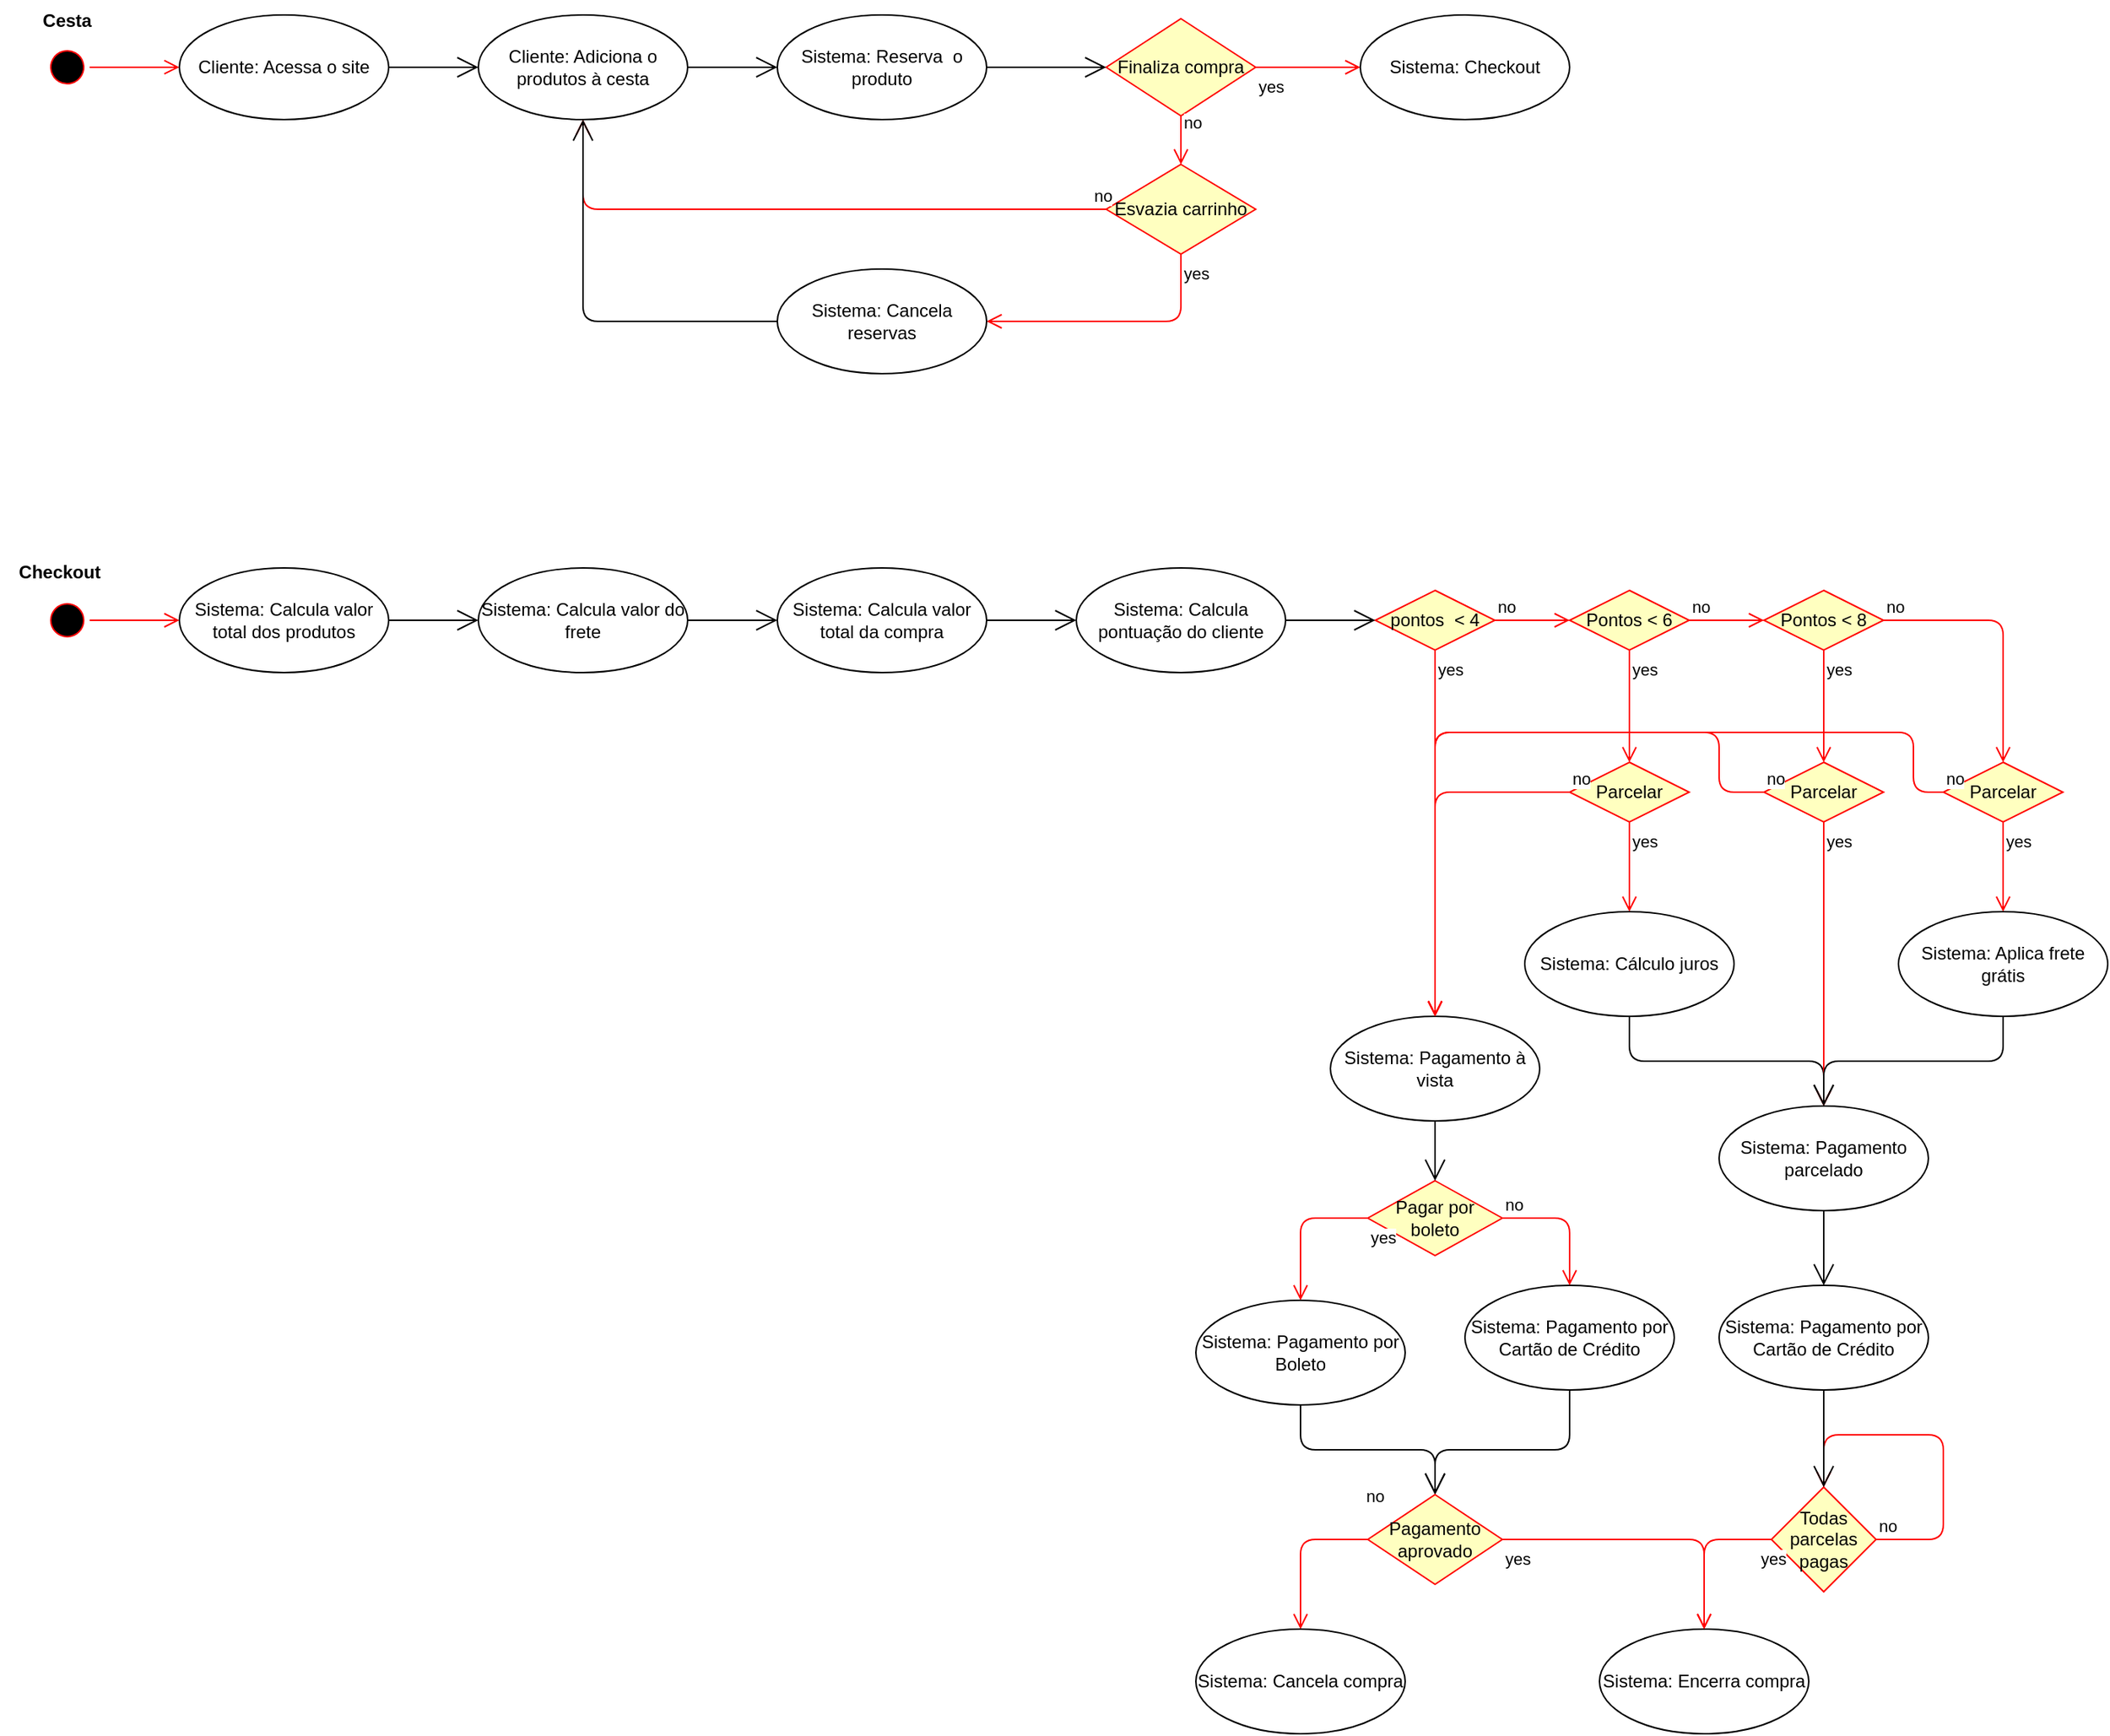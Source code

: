 <mxfile version="13.1.3" type="github">
  <diagram id="bytL-50JYZleRblkF3rl" name="Page-1">
    <mxGraphModel dx="1892" dy="1374" grid="1" gridSize="10" guides="1" tooltips="1" connect="1" arrows="1" fold="1" page="1" pageScale="1" pageWidth="827" pageHeight="1169" math="0" shadow="0">
      <root>
        <mxCell id="0" />
        <mxCell id="1" parent="0" />
        <mxCell id="fqkhyDeOCtVKj5hcCvdQ-1" value="" style="ellipse;html=1;shape=startState;fillColor=#000000;strokeColor=#ff0000;direction=south;rotation=75;" parent="1" vertex="1">
          <mxGeometry x="70" y="300" width="30" height="30" as="geometry" />
        </mxCell>
        <mxCell id="fqkhyDeOCtVKj5hcCvdQ-2" value="" style="edgeStyle=orthogonalEdgeStyle;html=1;verticalAlign=bottom;endArrow=open;endSize=8;strokeColor=#ff0000;entryX=0;entryY=0.5;entryDx=0;entryDy=0;" parent="1" source="fqkhyDeOCtVKj5hcCvdQ-1" target="fqkhyDeOCtVKj5hcCvdQ-4" edge="1">
          <mxGeometry relative="1" as="geometry">
            <mxPoint x="90" y="120" as="targetPoint" />
          </mxGeometry>
        </mxCell>
        <mxCell id="fqkhyDeOCtVKj5hcCvdQ-4" value="Cliente: Acessa o site" style="ellipse;whiteSpace=wrap;html=1;" parent="1" vertex="1">
          <mxGeometry x="160" y="280" width="140" height="70" as="geometry" />
        </mxCell>
        <mxCell id="fqkhyDeOCtVKj5hcCvdQ-5" value="Cliente: Adiciona o produtos à cesta" style="ellipse;whiteSpace=wrap;html=1;" parent="1" vertex="1">
          <mxGeometry x="360" y="280" width="140" height="70" as="geometry" />
        </mxCell>
        <mxCell id="fqkhyDeOCtVKj5hcCvdQ-6" value="Sistema: Checkout" style="ellipse;whiteSpace=wrap;html=1;" parent="1" vertex="1">
          <mxGeometry x="950" y="280" width="140" height="70" as="geometry" />
        </mxCell>
        <mxCell id="fqkhyDeOCtVKj5hcCvdQ-7" value="Sistema: Calcula valor total dos produtos" style="ellipse;whiteSpace=wrap;html=1;" parent="1" vertex="1">
          <mxGeometry x="160" y="650" width="140" height="70" as="geometry" />
        </mxCell>
        <mxCell id="fqkhyDeOCtVKj5hcCvdQ-8" value="Sistema: Calcula valor do frete" style="ellipse;whiteSpace=wrap;html=1;" parent="1" vertex="1">
          <mxGeometry x="360" y="650" width="140" height="70" as="geometry" />
        </mxCell>
        <mxCell id="fqkhyDeOCtVKj5hcCvdQ-9" value="Sistema: Calcula valor total da compra" style="ellipse;whiteSpace=wrap;html=1;" parent="1" vertex="1">
          <mxGeometry x="560" y="650" width="140" height="70" as="geometry" />
        </mxCell>
        <mxCell id="fqkhyDeOCtVKj5hcCvdQ-10" value="Sistema: Calcula pontuação do cliente" style="ellipse;whiteSpace=wrap;html=1;" parent="1" vertex="1">
          <mxGeometry x="760" y="650" width="140" height="70" as="geometry" />
        </mxCell>
        <mxCell id="fqkhyDeOCtVKj5hcCvdQ-17" value="pontos &amp;nbsp;&amp;lt; 4" style="rhombus;whiteSpace=wrap;html=1;fillColor=#ffffc0;strokeColor=#ff0000;" parent="1" vertex="1">
          <mxGeometry x="960" y="665" width="80" height="40" as="geometry" />
        </mxCell>
        <mxCell id="fqkhyDeOCtVKj5hcCvdQ-18" value="no" style="edgeStyle=orthogonalEdgeStyle;html=1;align=left;verticalAlign=bottom;endArrow=open;endSize=8;strokeColor=#ff0000;" parent="1" source="fqkhyDeOCtVKj5hcCvdQ-17" edge="1">
          <mxGeometry x="-1" relative="1" as="geometry">
            <mxPoint x="1090" y="685" as="targetPoint" />
          </mxGeometry>
        </mxCell>
        <mxCell id="fqkhyDeOCtVKj5hcCvdQ-19" value="yes" style="edgeStyle=orthogonalEdgeStyle;html=1;align=left;verticalAlign=top;endArrow=open;endSize=8;strokeColor=#ff0000;entryX=0.5;entryY=0;entryDx=0;entryDy=0;" parent="1" source="fqkhyDeOCtVKj5hcCvdQ-17" target="fqkhyDeOCtVKj5hcCvdQ-31" edge="1">
          <mxGeometry x="-1" relative="1" as="geometry">
            <mxPoint x="1000" y="1030" as="targetPoint" />
            <Array as="points" />
          </mxGeometry>
        </mxCell>
        <mxCell id="fqkhyDeOCtVKj5hcCvdQ-20" value="Pontos &amp;lt; 6" style="rhombus;whiteSpace=wrap;html=1;fillColor=#ffffc0;strokeColor=#ff0000;" parent="1" vertex="1">
          <mxGeometry x="1090" y="665" width="80" height="40" as="geometry" />
        </mxCell>
        <mxCell id="fqkhyDeOCtVKj5hcCvdQ-21" value="no" style="edgeStyle=orthogonalEdgeStyle;html=1;align=left;verticalAlign=bottom;endArrow=open;endSize=8;strokeColor=#ff0000;" parent="1" source="fqkhyDeOCtVKj5hcCvdQ-20" edge="1">
          <mxGeometry x="-1" relative="1" as="geometry">
            <mxPoint x="1220.0" y="685" as="targetPoint" />
          </mxGeometry>
        </mxCell>
        <mxCell id="fqkhyDeOCtVKj5hcCvdQ-22" value="yes" style="edgeStyle=orthogonalEdgeStyle;html=1;align=left;verticalAlign=top;endArrow=open;endSize=8;strokeColor=#ff0000;" parent="1" source="fqkhyDeOCtVKj5hcCvdQ-20" edge="1">
          <mxGeometry x="-1" relative="1" as="geometry">
            <mxPoint x="1130.0" y="780" as="targetPoint" />
            <Array as="points">
              <mxPoint x="1130" y="735" />
            </Array>
          </mxGeometry>
        </mxCell>
        <mxCell id="fqkhyDeOCtVKj5hcCvdQ-23" value="Pontos &amp;lt; 8" style="rhombus;whiteSpace=wrap;html=1;fillColor=#ffffc0;strokeColor=#ff0000;" parent="1" vertex="1">
          <mxGeometry x="1220" y="665" width="80" height="40" as="geometry" />
        </mxCell>
        <mxCell id="fqkhyDeOCtVKj5hcCvdQ-24" value="no" style="edgeStyle=orthogonalEdgeStyle;html=1;align=left;verticalAlign=bottom;endArrow=open;endSize=8;strokeColor=#ff0000;entryX=0.5;entryY=0;entryDx=0;entryDy=0;" parent="1" source="fqkhyDeOCtVKj5hcCvdQ-23" target="fqkhyDeOCtVKj5hcCvdQ-45" edge="1">
          <mxGeometry x="-1" relative="1" as="geometry">
            <mxPoint x="1350.0" y="685" as="targetPoint" />
          </mxGeometry>
        </mxCell>
        <mxCell id="fqkhyDeOCtVKj5hcCvdQ-25" value="yes" style="edgeStyle=orthogonalEdgeStyle;html=1;align=left;verticalAlign=top;endArrow=open;endSize=8;strokeColor=#ff0000;" parent="1" source="fqkhyDeOCtVKj5hcCvdQ-23" edge="1">
          <mxGeometry x="-1" relative="1" as="geometry">
            <mxPoint x="1260.0" y="780" as="targetPoint" />
            <Array as="points">
              <mxPoint x="1260" y="735" />
            </Array>
          </mxGeometry>
        </mxCell>
        <mxCell id="fqkhyDeOCtVKj5hcCvdQ-29" value="Sistema: Pagamento por Boleto" style="ellipse;whiteSpace=wrap;html=1;" parent="1" vertex="1">
          <mxGeometry x="840" y="1140" width="140" height="70" as="geometry" />
        </mxCell>
        <mxCell id="fqkhyDeOCtVKj5hcCvdQ-30" value="Sistema: Pagamento por Cartão de Crédito" style="ellipse;whiteSpace=wrap;html=1;" parent="1" vertex="1">
          <mxGeometry x="1020" y="1130" width="140" height="70" as="geometry" />
        </mxCell>
        <mxCell id="fqkhyDeOCtVKj5hcCvdQ-31" value="Sistema: Pagamento à vista" style="ellipse;whiteSpace=wrap;html=1;" parent="1" vertex="1">
          <mxGeometry x="930" y="950" width="140" height="70" as="geometry" />
        </mxCell>
        <mxCell id="fqkhyDeOCtVKj5hcCvdQ-32" value="Sistema: Pagamento parcelado" style="ellipse;whiteSpace=wrap;html=1;" parent="1" vertex="1">
          <mxGeometry x="1190" y="1010" width="140" height="70" as="geometry" />
        </mxCell>
        <mxCell id="fqkhyDeOCtVKj5hcCvdQ-35" value="Parcelar" style="rhombus;whiteSpace=wrap;html=1;fillColor=#ffffc0;strokeColor=#ff0000;" parent="1" vertex="1">
          <mxGeometry x="1090" y="780" width="80" height="40" as="geometry" />
        </mxCell>
        <mxCell id="fqkhyDeOCtVKj5hcCvdQ-36" value="no" style="edgeStyle=orthogonalEdgeStyle;html=1;align=left;verticalAlign=bottom;endArrow=open;endSize=8;strokeColor=#ff0000;exitX=0;exitY=0.5;exitDx=0;exitDy=0;entryX=0.5;entryY=0;entryDx=0;entryDy=0;" parent="1" source="fqkhyDeOCtVKj5hcCvdQ-35" target="fqkhyDeOCtVKj5hcCvdQ-31" edge="1">
          <mxGeometry x="-1" relative="1" as="geometry">
            <mxPoint x="1270" y="800" as="targetPoint" />
            <Array as="points">
              <mxPoint x="1000" y="800" />
            </Array>
          </mxGeometry>
        </mxCell>
        <mxCell id="fqkhyDeOCtVKj5hcCvdQ-37" value="yes" style="edgeStyle=orthogonalEdgeStyle;html=1;align=left;verticalAlign=top;endArrow=open;endSize=8;strokeColor=#ff0000;" parent="1" source="fqkhyDeOCtVKj5hcCvdQ-35" edge="1">
          <mxGeometry x="-1" relative="1" as="geometry">
            <mxPoint x="1130" y="880" as="targetPoint" />
          </mxGeometry>
        </mxCell>
        <mxCell id="fqkhyDeOCtVKj5hcCvdQ-38" value="Sistema: Cálculo juros" style="ellipse;whiteSpace=wrap;html=1;" parent="1" vertex="1">
          <mxGeometry x="1060" y="880" width="140" height="70" as="geometry" />
        </mxCell>
        <mxCell id="fqkhyDeOCtVKj5hcCvdQ-40" value="" style="endArrow=open;endFill=1;endSize=12;html=1;exitX=0.5;exitY=1;exitDx=0;exitDy=0;entryX=0.5;entryY=0;entryDx=0;entryDy=0;" parent="1" source="fqkhyDeOCtVKj5hcCvdQ-38" target="fqkhyDeOCtVKj5hcCvdQ-32" edge="1">
          <mxGeometry width="160" relative="1" as="geometry">
            <mxPoint x="1110" y="1070" as="sourcePoint" />
            <mxPoint x="1270" y="1070" as="targetPoint" />
            <Array as="points">
              <mxPoint x="1130" y="980" />
              <mxPoint x="1260" y="980" />
            </Array>
          </mxGeometry>
        </mxCell>
        <mxCell id="fqkhyDeOCtVKj5hcCvdQ-41" value="" style="endArrow=open;endFill=1;endSize=12;html=1;exitX=0.5;exitY=1;exitDx=0;exitDy=0;entryX=0.5;entryY=0;entryDx=0;entryDy=0;" parent="1" source="fqkhyDeOCtVKj5hcCvdQ-32" target="idK-xFzwnkc_owJyiU3z-16" edge="1">
          <mxGeometry width="160" relative="1" as="geometry">
            <mxPoint x="1150.0" y="850" as="sourcePoint" />
            <mxPoint x="1200" y="1110" as="targetPoint" />
          </mxGeometry>
        </mxCell>
        <mxCell id="fqkhyDeOCtVKj5hcCvdQ-42" value="Parcelar" style="rhombus;whiteSpace=wrap;html=1;fillColor=#ffffc0;strokeColor=#ff0000;" parent="1" vertex="1">
          <mxGeometry x="1220" y="780" width="80" height="40" as="geometry" />
        </mxCell>
        <mxCell id="fqkhyDeOCtVKj5hcCvdQ-43" value="yes" style="edgeStyle=orthogonalEdgeStyle;html=1;align=left;verticalAlign=top;endArrow=open;endSize=8;strokeColor=#ff0000;entryX=0.5;entryY=0;entryDx=0;entryDy=0;" parent="1" source="fqkhyDeOCtVKj5hcCvdQ-42" target="fqkhyDeOCtVKj5hcCvdQ-32" edge="1">
          <mxGeometry x="-1" relative="1" as="geometry">
            <mxPoint x="1260.0" y="880" as="targetPoint" />
          </mxGeometry>
        </mxCell>
        <mxCell id="fqkhyDeOCtVKj5hcCvdQ-44" value="no" style="edgeStyle=orthogonalEdgeStyle;html=1;align=left;verticalAlign=bottom;endArrow=open;endSize=8;strokeColor=#ff0000;exitX=0;exitY=0.5;exitDx=0;exitDy=0;entryX=0.5;entryY=0;entryDx=0;entryDy=0;" parent="1" target="fqkhyDeOCtVKj5hcCvdQ-31" edge="1">
          <mxGeometry x="-1" relative="1" as="geometry">
            <mxPoint x="1010" y="970" as="targetPoint" />
            <mxPoint x="1220.0" y="800" as="sourcePoint" />
            <Array as="points">
              <mxPoint x="1190" y="800" />
              <mxPoint x="1190" y="760" />
              <mxPoint x="1000" y="760" />
            </Array>
          </mxGeometry>
        </mxCell>
        <mxCell id="fqkhyDeOCtVKj5hcCvdQ-45" value="Parcelar" style="rhombus;whiteSpace=wrap;html=1;fillColor=#ffffc0;strokeColor=#ff0000;" parent="1" vertex="1">
          <mxGeometry x="1340" y="780" width="80" height="40" as="geometry" />
        </mxCell>
        <mxCell id="fqkhyDeOCtVKj5hcCvdQ-46" value="yes" style="edgeStyle=orthogonalEdgeStyle;html=1;align=left;verticalAlign=top;endArrow=open;endSize=8;strokeColor=#ff0000;" parent="1" source="fqkhyDeOCtVKj5hcCvdQ-45" edge="1">
          <mxGeometry x="-1" relative="1" as="geometry">
            <mxPoint x="1380.0" y="880" as="targetPoint" />
          </mxGeometry>
        </mxCell>
        <mxCell id="fqkhyDeOCtVKj5hcCvdQ-47" value="no" style="edgeStyle=orthogonalEdgeStyle;html=1;align=left;verticalAlign=bottom;endArrow=open;endSize=8;strokeColor=#ff0000;exitX=0;exitY=0.5;exitDx=0;exitDy=0;entryX=0.5;entryY=0;entryDx=0;entryDy=0;" parent="1" source="fqkhyDeOCtVKj5hcCvdQ-45" target="fqkhyDeOCtVKj5hcCvdQ-31" edge="1">
          <mxGeometry x="-1" relative="1" as="geometry">
            <mxPoint x="1000" y="960" as="targetPoint" />
            <mxPoint x="1230.0" y="810" as="sourcePoint" />
            <Array as="points">
              <mxPoint x="1320" y="800" />
              <mxPoint x="1320" y="760" />
              <mxPoint x="1000" y="760" />
            </Array>
          </mxGeometry>
        </mxCell>
        <mxCell id="fqkhyDeOCtVKj5hcCvdQ-48" value="Sistema: Aplica frete grátis" style="ellipse;whiteSpace=wrap;html=1;" parent="1" vertex="1">
          <mxGeometry x="1310" y="880" width="140" height="70" as="geometry" />
        </mxCell>
        <mxCell id="fqkhyDeOCtVKj5hcCvdQ-49" value="" style="endArrow=open;endFill=1;endSize=12;html=1;exitX=0.5;exitY=1;exitDx=0;exitDy=0;entryX=0.5;entryY=0;entryDx=0;entryDy=0;" parent="1" source="fqkhyDeOCtVKj5hcCvdQ-48" target="fqkhyDeOCtVKj5hcCvdQ-32" edge="1">
          <mxGeometry width="160" relative="1" as="geometry">
            <mxPoint x="1110" y="1030" as="sourcePoint" />
            <mxPoint x="1270" y="1030" as="targetPoint" />
            <Array as="points">
              <mxPoint x="1380" y="980" />
              <mxPoint x="1260" y="980" />
            </Array>
          </mxGeometry>
        </mxCell>
        <mxCell id="idK-xFzwnkc_owJyiU3z-1" value="Sistema: Reserva &amp;nbsp;o produto" style="ellipse;whiteSpace=wrap;html=1;" vertex="1" parent="1">
          <mxGeometry x="560" y="280" width="140" height="70" as="geometry" />
        </mxCell>
        <mxCell id="idK-xFzwnkc_owJyiU3z-2" value="Finaliza compra" style="rhombus;whiteSpace=wrap;html=1;fillColor=#ffffc0;strokeColor=#ff0000;" vertex="1" parent="1">
          <mxGeometry x="780" y="282.5" width="100" height="65" as="geometry" />
        </mxCell>
        <mxCell id="idK-xFzwnkc_owJyiU3z-3" value="no" style="edgeStyle=orthogonalEdgeStyle;html=1;align=left;verticalAlign=bottom;endArrow=open;endSize=8;strokeColor=#ff0000;exitX=0.5;exitY=1;exitDx=0;exitDy=0;entryX=0.5;entryY=0;entryDx=0;entryDy=0;" edge="1" source="idK-xFzwnkc_owJyiU3z-2" parent="1" target="idK-xFzwnkc_owJyiU3z-5">
          <mxGeometry x="-0.231" relative="1" as="geometry">
            <mxPoint x="830" y="380" as="targetPoint" />
            <mxPoint x="730" y="450" as="sourcePoint" />
            <Array as="points" />
            <mxPoint y="1" as="offset" />
          </mxGeometry>
        </mxCell>
        <mxCell id="idK-xFzwnkc_owJyiU3z-4" value="yes" style="edgeStyle=orthogonalEdgeStyle;html=1;align=left;verticalAlign=top;endArrow=open;endSize=8;strokeColor=#ff0000;exitX=1;exitY=0.5;exitDx=0;exitDy=0;entryX=0;entryY=0.5;entryDx=0;entryDy=0;" edge="1" source="idK-xFzwnkc_owJyiU3z-2" parent="1" target="fqkhyDeOCtVKj5hcCvdQ-6">
          <mxGeometry x="-1" relative="1" as="geometry">
            <mxPoint x="920" y="315" as="targetPoint" />
            <mxPoint x="930" y="400" as="sourcePoint" />
          </mxGeometry>
        </mxCell>
        <mxCell id="idK-xFzwnkc_owJyiU3z-5" value="Esvazia carrinho" style="rhombus;whiteSpace=wrap;html=1;fillColor=#ffffc0;strokeColor=#ff0000;" vertex="1" parent="1">
          <mxGeometry x="780" y="380" width="100" height="60" as="geometry" />
        </mxCell>
        <mxCell id="idK-xFzwnkc_owJyiU3z-6" value="no" style="edgeStyle=orthogonalEdgeStyle;html=1;align=left;verticalAlign=bottom;endArrow=open;endSize=8;strokeColor=#ff0000;exitX=0;exitY=0.5;exitDx=0;exitDy=0;entryX=0.5;entryY=1;entryDx=0;entryDy=0;" edge="1" source="idK-xFzwnkc_owJyiU3z-5" parent="1" target="fqkhyDeOCtVKj5hcCvdQ-5">
          <mxGeometry x="-0.951" relative="1" as="geometry">
            <mxPoint x="960" y="400" as="targetPoint" />
            <mxPoint x="880" y="400" as="sourcePoint" />
            <mxPoint as="offset" />
          </mxGeometry>
        </mxCell>
        <mxCell id="idK-xFzwnkc_owJyiU3z-7" value="yes" style="edgeStyle=orthogonalEdgeStyle;html=1;align=left;verticalAlign=top;endArrow=open;endSize=8;strokeColor=#ff0000;entryX=1;entryY=0.5;entryDx=0;entryDy=0;" edge="1" source="idK-xFzwnkc_owJyiU3z-5" parent="1" target="idK-xFzwnkc_owJyiU3z-9">
          <mxGeometry x="-1" relative="1" as="geometry">
            <mxPoint x="760" y="450" as="targetPoint" />
            <Array as="points">
              <mxPoint x="830" y="485" />
            </Array>
          </mxGeometry>
        </mxCell>
        <mxCell id="idK-xFzwnkc_owJyiU3z-9" value="Sistema: Cancela reservas" style="ellipse;whiteSpace=wrap;html=1;" vertex="1" parent="1">
          <mxGeometry x="560" y="450" width="140" height="70" as="geometry" />
        </mxCell>
        <mxCell id="idK-xFzwnkc_owJyiU3z-10" value="" style="endArrow=open;endFill=1;endSize=12;html=1;exitX=0;exitY=0.5;exitDx=0;exitDy=0;entryX=0.5;entryY=1;entryDx=0;entryDy=0;" edge="1" parent="1" source="idK-xFzwnkc_owJyiU3z-9" target="fqkhyDeOCtVKj5hcCvdQ-5">
          <mxGeometry width="160" relative="1" as="geometry">
            <mxPoint x="550" y="530" as="sourcePoint" />
            <mxPoint x="710" y="530" as="targetPoint" />
            <Array as="points">
              <mxPoint x="430" y="485" />
            </Array>
          </mxGeometry>
        </mxCell>
        <mxCell id="idK-xFzwnkc_owJyiU3z-12" value="" style="endArrow=open;endFill=1;endSize=12;html=1;exitX=1;exitY=0.5;exitDx=0;exitDy=0;" edge="1" parent="1" source="fqkhyDeOCtVKj5hcCvdQ-4" target="fqkhyDeOCtVKj5hcCvdQ-5">
          <mxGeometry width="160" relative="1" as="geometry">
            <mxPoint x="510" y="420" as="sourcePoint" />
            <mxPoint x="670" y="420" as="targetPoint" />
          </mxGeometry>
        </mxCell>
        <mxCell id="idK-xFzwnkc_owJyiU3z-13" value="" style="endArrow=open;endFill=1;endSize=12;html=1;exitX=1;exitY=0.5;exitDx=0;exitDy=0;entryX=0;entryY=0.5;entryDx=0;entryDy=0;" edge="1" parent="1" source="fqkhyDeOCtVKj5hcCvdQ-5" target="idK-xFzwnkc_owJyiU3z-1">
          <mxGeometry width="160" relative="1" as="geometry">
            <mxPoint x="500" y="360" as="sourcePoint" />
            <mxPoint x="560" y="360" as="targetPoint" />
          </mxGeometry>
        </mxCell>
        <mxCell id="idK-xFzwnkc_owJyiU3z-14" value="" style="endArrow=open;endFill=1;endSize=12;html=1;exitX=1;exitY=0.5;exitDx=0;exitDy=0;entryX=0;entryY=0.5;entryDx=0;entryDy=0;" edge="1" parent="1" source="idK-xFzwnkc_owJyiU3z-1" target="idK-xFzwnkc_owJyiU3z-2">
          <mxGeometry width="160" relative="1" as="geometry">
            <mxPoint x="720" y="330" as="sourcePoint" />
            <mxPoint x="780" y="330" as="targetPoint" />
          </mxGeometry>
        </mxCell>
        <mxCell id="idK-xFzwnkc_owJyiU3z-16" value="Sistema: Pagamento por Cartão de Crédito" style="ellipse;whiteSpace=wrap;html=1;" vertex="1" parent="1">
          <mxGeometry x="1190" y="1130" width="140" height="70" as="geometry" />
        </mxCell>
        <mxCell id="idK-xFzwnkc_owJyiU3z-17" value="Sistema: Encerra compra" style="ellipse;whiteSpace=wrap;html=1;" vertex="1" parent="1">
          <mxGeometry x="1110" y="1360" width="140" height="70" as="geometry" />
        </mxCell>
        <mxCell id="idK-xFzwnkc_owJyiU3z-18" value="" style="endArrow=open;endFill=1;endSize=12;html=1;exitX=0.5;exitY=1;exitDx=0;exitDy=0;entryX=0.5;entryY=0;entryDx=0;entryDy=0;" edge="1" parent="1" source="fqkhyDeOCtVKj5hcCvdQ-29" target="idK-xFzwnkc_owJyiU3z-20">
          <mxGeometry width="160" relative="1" as="geometry">
            <mxPoint x="1090" y="1370" as="sourcePoint" />
            <mxPoint x="980" y="1320" as="targetPoint" />
            <Array as="points">
              <mxPoint x="910" y="1240" />
              <mxPoint x="1000" y="1240" />
            </Array>
          </mxGeometry>
        </mxCell>
        <mxCell id="idK-xFzwnkc_owJyiU3z-19" value="" style="endArrow=open;endFill=1;endSize=12;html=1;exitX=0.5;exitY=1;exitDx=0;exitDy=0;entryX=0.5;entryY=0;entryDx=0;entryDy=0;" edge="1" parent="1" source="fqkhyDeOCtVKj5hcCvdQ-30" target="idK-xFzwnkc_owJyiU3z-20">
          <mxGeometry width="160" relative="1" as="geometry">
            <mxPoint x="910" y="1280" as="sourcePoint" />
            <mxPoint x="1020" y="1320" as="targetPoint" />
            <Array as="points">
              <mxPoint x="1090" y="1240" />
              <mxPoint x="1000" y="1240" />
            </Array>
          </mxGeometry>
        </mxCell>
        <mxCell id="idK-xFzwnkc_owJyiU3z-20" value="Pagamento aprovado" style="rhombus;whiteSpace=wrap;html=1;fillColor=#ffffc0;strokeColor=#ff0000;" vertex="1" parent="1">
          <mxGeometry x="955" y="1270" width="90" height="60" as="geometry" />
        </mxCell>
        <mxCell id="idK-xFzwnkc_owJyiU3z-21" value="no" style="edgeStyle=orthogonalEdgeStyle;html=1;align=left;verticalAlign=bottom;endArrow=open;endSize=8;strokeColor=#ff0000;exitX=0;exitY=0.5;exitDx=0;exitDy=0;" edge="1" source="idK-xFzwnkc_owJyiU3z-20" parent="1" target="idK-xFzwnkc_owJyiU3z-23">
          <mxGeometry x="-0.935" y="-20" relative="1" as="geometry">
            <mxPoint x="1210" y="1400" as="targetPoint" />
            <mxPoint as="offset" />
          </mxGeometry>
        </mxCell>
        <mxCell id="idK-xFzwnkc_owJyiU3z-22" value="yes" style="edgeStyle=orthogonalEdgeStyle;html=1;align=left;verticalAlign=top;endArrow=open;endSize=8;strokeColor=#ff0000;entryX=0.5;entryY=0;entryDx=0;entryDy=0;" edge="1" source="idK-xFzwnkc_owJyiU3z-20" parent="1" target="idK-xFzwnkc_owJyiU3z-17">
          <mxGeometry x="-1" relative="1" as="geometry">
            <mxPoint x="1070" y="1480" as="targetPoint" />
          </mxGeometry>
        </mxCell>
        <mxCell id="idK-xFzwnkc_owJyiU3z-23" value="Sistema: Cancela compra" style="ellipse;whiteSpace=wrap;html=1;" vertex="1" parent="1">
          <mxGeometry x="840" y="1360" width="140" height="70" as="geometry" />
        </mxCell>
        <mxCell id="idK-xFzwnkc_owJyiU3z-24" value="Todas parcelas pagas" style="rhombus;whiteSpace=wrap;html=1;fillColor=#ffffc0;strokeColor=#ff0000;" vertex="1" parent="1">
          <mxGeometry x="1225" y="1265" width="70" height="70" as="geometry" />
        </mxCell>
        <mxCell id="idK-xFzwnkc_owJyiU3z-25" value="no" style="edgeStyle=orthogonalEdgeStyle;html=1;align=left;verticalAlign=bottom;endArrow=open;endSize=8;strokeColor=#ff0000;exitX=1;exitY=0.5;exitDx=0;exitDy=0;entryX=0.5;entryY=0;entryDx=0;entryDy=0;" edge="1" source="idK-xFzwnkc_owJyiU3z-24" parent="1" target="idK-xFzwnkc_owJyiU3z-24">
          <mxGeometry x="-1" relative="1" as="geometry">
            <mxPoint x="1355" y="1270" as="targetPoint" />
            <mxPoint x="1410" y="1400" as="sourcePoint" />
            <Array as="points">
              <mxPoint x="1340" y="1300" />
              <mxPoint x="1340" y="1230" />
              <mxPoint x="1260" y="1230" />
            </Array>
          </mxGeometry>
        </mxCell>
        <mxCell id="idK-xFzwnkc_owJyiU3z-26" value="yes" style="edgeStyle=orthogonalEdgeStyle;html=1;align=left;verticalAlign=top;endArrow=open;endSize=8;strokeColor=#ff0000;entryX=0.5;entryY=0;entryDx=0;entryDy=0;exitX=0;exitY=0.5;exitDx=0;exitDy=0;" edge="1" source="idK-xFzwnkc_owJyiU3z-24" parent="1" target="idK-xFzwnkc_owJyiU3z-17">
          <mxGeometry x="-0.822" relative="1" as="geometry">
            <mxPoint x="1240" y="1540" as="targetPoint" />
            <mxPoint as="offset" />
          </mxGeometry>
        </mxCell>
        <mxCell id="idK-xFzwnkc_owJyiU3z-27" value="" style="endArrow=open;endFill=1;endSize=12;html=1;exitX=0.5;exitY=1;exitDx=0;exitDy=0;entryX=0.5;entryY=0;entryDx=0;entryDy=0;" edge="1" parent="1" source="idK-xFzwnkc_owJyiU3z-16" target="idK-xFzwnkc_owJyiU3z-24">
          <mxGeometry width="160" relative="1" as="geometry">
            <mxPoint x="1210" y="1330" as="sourcePoint" />
            <mxPoint x="1370" y="1330" as="targetPoint" />
          </mxGeometry>
        </mxCell>
        <mxCell id="idK-xFzwnkc_owJyiU3z-28" value="" style="ellipse;html=1;shape=startState;fillColor=#000000;strokeColor=#ff0000;" vertex="1" parent="1">
          <mxGeometry x="70" y="670" width="30" height="30" as="geometry" />
        </mxCell>
        <mxCell id="idK-xFzwnkc_owJyiU3z-29" value="" style="edgeStyle=orthogonalEdgeStyle;html=1;verticalAlign=bottom;endArrow=open;endSize=8;strokeColor=#ff0000;entryX=0;entryY=0.5;entryDx=0;entryDy=0;" edge="1" source="idK-xFzwnkc_owJyiU3z-28" parent="1" target="fqkhyDeOCtVKj5hcCvdQ-7">
          <mxGeometry relative="1" as="geometry">
            <mxPoint x="35" y="760" as="targetPoint" />
          </mxGeometry>
        </mxCell>
        <mxCell id="idK-xFzwnkc_owJyiU3z-30" value="" style="endArrow=open;endFill=1;endSize=12;html=1;exitX=1;exitY=0.5;exitDx=0;exitDy=0;entryX=0;entryY=0.5;entryDx=0;entryDy=0;" edge="1" parent="1" source="fqkhyDeOCtVKj5hcCvdQ-7" target="fqkhyDeOCtVKj5hcCvdQ-8">
          <mxGeometry width="160" relative="1" as="geometry">
            <mxPoint x="260" y="770" as="sourcePoint" />
            <mxPoint x="420" y="770" as="targetPoint" />
          </mxGeometry>
        </mxCell>
        <mxCell id="idK-xFzwnkc_owJyiU3z-31" value="" style="endArrow=open;endFill=1;endSize=12;html=1;exitX=1;exitY=0.5;exitDx=0;exitDy=0;entryX=0;entryY=0.5;entryDx=0;entryDy=0;" edge="1" parent="1" source="fqkhyDeOCtVKj5hcCvdQ-8" target="fqkhyDeOCtVKj5hcCvdQ-9">
          <mxGeometry width="160" relative="1" as="geometry">
            <mxPoint x="500" y="740" as="sourcePoint" />
            <mxPoint x="560" y="740" as="targetPoint" />
          </mxGeometry>
        </mxCell>
        <mxCell id="idK-xFzwnkc_owJyiU3z-32" value="" style="endArrow=open;endFill=1;endSize=12;html=1;exitX=1;exitY=0.5;exitDx=0;exitDy=0;entryX=0;entryY=0.5;entryDx=0;entryDy=0;" edge="1" parent="1" source="fqkhyDeOCtVKj5hcCvdQ-9" target="fqkhyDeOCtVKj5hcCvdQ-10">
          <mxGeometry width="160" relative="1" as="geometry">
            <mxPoint x="690" y="740" as="sourcePoint" />
            <mxPoint x="750" y="740" as="targetPoint" />
          </mxGeometry>
        </mxCell>
        <mxCell id="idK-xFzwnkc_owJyiU3z-33" value="" style="endArrow=open;endFill=1;endSize=12;html=1;exitX=1;exitY=0.5;exitDx=0;exitDy=0;entryX=0;entryY=0.5;entryDx=0;entryDy=0;" edge="1" parent="1" source="fqkhyDeOCtVKj5hcCvdQ-10" target="fqkhyDeOCtVKj5hcCvdQ-17">
          <mxGeometry width="160" relative="1" as="geometry">
            <mxPoint x="890" y="740" as="sourcePoint" />
            <mxPoint x="950" y="740" as="targetPoint" />
          </mxGeometry>
        </mxCell>
        <mxCell id="idK-xFzwnkc_owJyiU3z-34" value="Pagar por boleto" style="rhombus;whiteSpace=wrap;html=1;fillColor=#ffffc0;strokeColor=#ff0000;" vertex="1" parent="1">
          <mxGeometry x="955" y="1060" width="90" height="50" as="geometry" />
        </mxCell>
        <mxCell id="idK-xFzwnkc_owJyiU3z-35" value="no" style="edgeStyle=orthogonalEdgeStyle;html=1;align=left;verticalAlign=bottom;endArrow=open;endSize=8;strokeColor=#ff0000;entryX=0.5;entryY=0;entryDx=0;entryDy=0;exitX=1;exitY=0.5;exitDx=0;exitDy=0;" edge="1" source="idK-xFzwnkc_owJyiU3z-34" parent="1" target="fqkhyDeOCtVKj5hcCvdQ-30">
          <mxGeometry x="-1" relative="1" as="geometry">
            <mxPoint x="1140" y="1020" as="targetPoint" />
          </mxGeometry>
        </mxCell>
        <mxCell id="idK-xFzwnkc_owJyiU3z-36" value="yes" style="edgeStyle=orthogonalEdgeStyle;html=1;align=left;verticalAlign=top;endArrow=open;endSize=8;strokeColor=#ff0000;entryX=0.5;entryY=0;entryDx=0;entryDy=0;exitX=0;exitY=0.5;exitDx=0;exitDy=0;" edge="1" source="idK-xFzwnkc_owJyiU3z-34" parent="1" target="fqkhyDeOCtVKj5hcCvdQ-29">
          <mxGeometry x="-1" relative="1" as="geometry">
            <mxPoint x="1000" y="1100" as="targetPoint" />
          </mxGeometry>
        </mxCell>
        <mxCell id="idK-xFzwnkc_owJyiU3z-37" value="" style="endArrow=open;endFill=1;endSize=12;html=1;exitX=0.5;exitY=1;exitDx=0;exitDy=0;entryX=0.5;entryY=0;entryDx=0;entryDy=0;" edge="1" parent="1" source="fqkhyDeOCtVKj5hcCvdQ-31" target="idK-xFzwnkc_owJyiU3z-34">
          <mxGeometry width="160" relative="1" as="geometry">
            <mxPoint x="750" y="1080" as="sourcePoint" />
            <mxPoint x="910" y="1080" as="targetPoint" />
          </mxGeometry>
        </mxCell>
        <mxCell id="idK-xFzwnkc_owJyiU3z-38" value="Cesta" style="text;align=center;fontStyle=1;verticalAlign=middle;spacingLeft=3;spacingRight=3;strokeColor=none;rotatable=0;points=[[0,0.5],[1,0.5]];portConstraint=eastwest;" vertex="1" parent="1">
          <mxGeometry x="45" y="270" width="80" height="26" as="geometry" />
        </mxCell>
        <mxCell id="idK-xFzwnkc_owJyiU3z-39" value="Checkout" style="text;align=center;fontStyle=1;verticalAlign=middle;spacingLeft=3;spacingRight=3;strokeColor=none;rotatable=0;points=[[0,0.5],[1,0.5]];portConstraint=eastwest;" vertex="1" parent="1">
          <mxGeometry x="40" y="639" width="80" height="26" as="geometry" />
        </mxCell>
      </root>
    </mxGraphModel>
  </diagram>
</mxfile>
